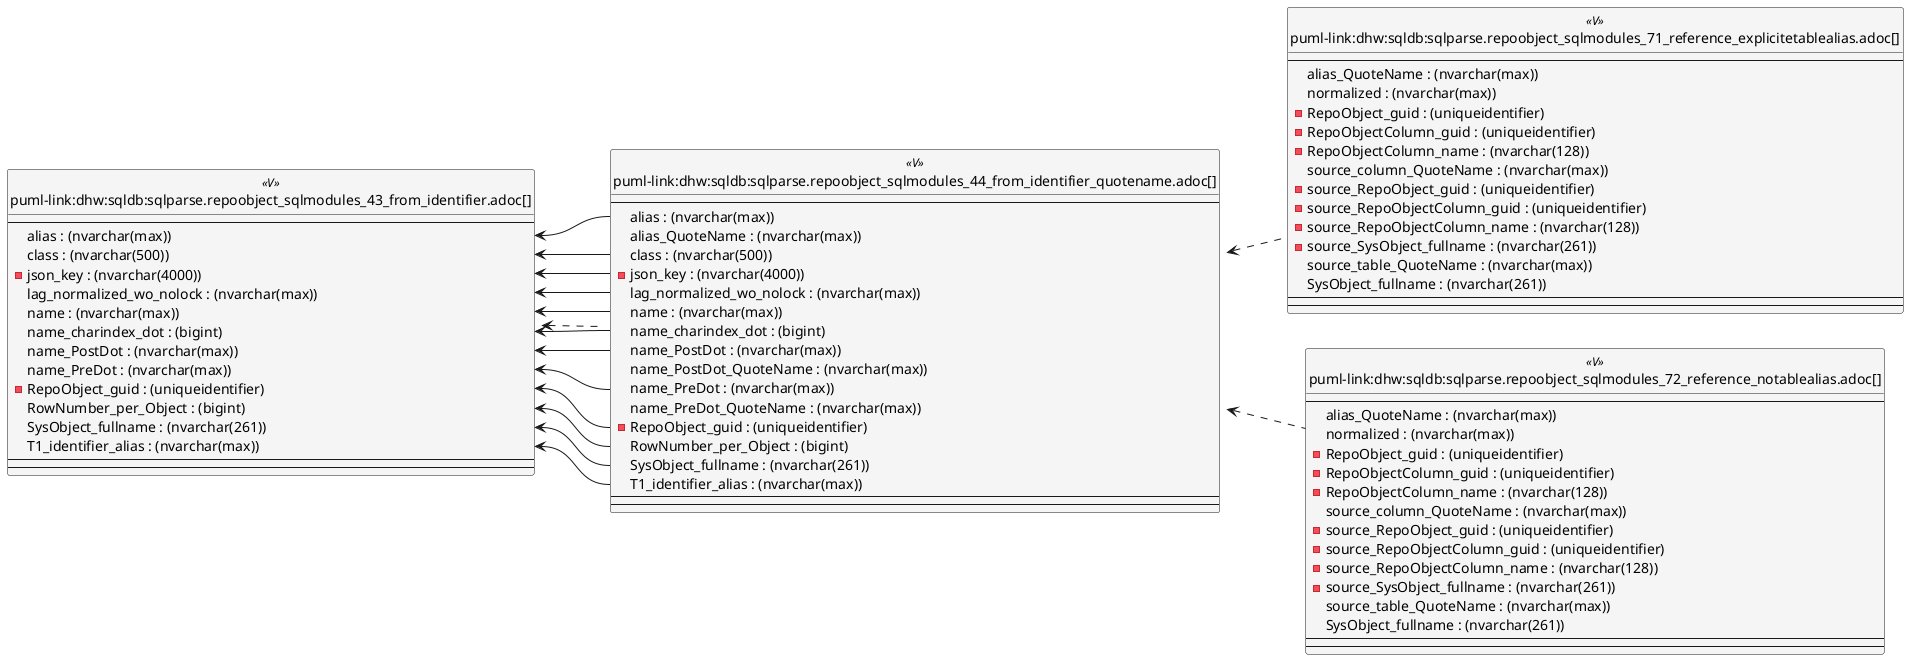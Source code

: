 @startuml
left to right direction
'top to bottom direction
hide circle
'avoide "." issues:
set namespaceSeparator none


skinparam class {
  BackgroundColor White
  BackgroundColor<<FN>> Yellow
  BackgroundColor<<FS>> Yellow
  BackgroundColor<<FT>> LightGray
  BackgroundColor<<IF>> Yellow
  BackgroundColor<<IS>> Yellow
  BackgroundColor<<P>> Aqua
  BackgroundColor<<PC>> Aqua
  BackgroundColor<<SN>> Yellow
  BackgroundColor<<SO>> SlateBlue
  BackgroundColor<<TF>> LightGray
  BackgroundColor<<TR>> Tomato
  BackgroundColor<<U>> White
  BackgroundColor<<V>> WhiteSmoke
  BackgroundColor<<X>> Aqua
  BackgroundColor<<external>> AliceBlue
}


entity "puml-link:dhw:sqldb:sqlparse.repoobject_sqlmodules_43_from_identifier.adoc[]" as sqlparse.RepoObject_SqlModules_43_from_Identifier << V >> {
  --
  alias : (nvarchar(max))
  class : (nvarchar(500))
  - json_key : (nvarchar(4000))
  lag_normalized_wo_nolock : (nvarchar(max))
  name : (nvarchar(max))
  name_charindex_dot : (bigint)
  name_PostDot : (nvarchar(max))
  name_PreDot : (nvarchar(max))
  - RepoObject_guid : (uniqueidentifier)
  RowNumber_per_Object : (bigint)
  SysObject_fullname : (nvarchar(261))
  T1_identifier_alias : (nvarchar(max))
  --
  --
}

entity "puml-link:dhw:sqldb:sqlparse.repoobject_sqlmodules_44_from_identifier_quotename.adoc[]" as sqlparse.RepoObject_SqlModules_44_from_Identifier_QuoteName << V >> {
  --
  alias : (nvarchar(max))
  alias_QuoteName : (nvarchar(max))
  class : (nvarchar(500))
  - json_key : (nvarchar(4000))
  lag_normalized_wo_nolock : (nvarchar(max))
  name : (nvarchar(max))
  name_charindex_dot : (bigint)
  name_PostDot : (nvarchar(max))
  name_PostDot_QuoteName : (nvarchar(max))
  name_PreDot : (nvarchar(max))
  name_PreDot_QuoteName : (nvarchar(max))
  - RepoObject_guid : (uniqueidentifier)
  RowNumber_per_Object : (bigint)
  SysObject_fullname : (nvarchar(261))
  T1_identifier_alias : (nvarchar(max))
  --
  --
}

entity "puml-link:dhw:sqldb:sqlparse.repoobject_sqlmodules_71_reference_explicitetablealias.adoc[]" as sqlparse.RepoObject_SqlModules_71_reference_ExpliciteTableAlias << V >> {
  --
  alias_QuoteName : (nvarchar(max))
  normalized : (nvarchar(max))
  - RepoObject_guid : (uniqueidentifier)
  - RepoObjectColumn_guid : (uniqueidentifier)
  - RepoObjectColumn_name : (nvarchar(128))
  source_column_QuoteName : (nvarchar(max))
  - source_RepoObject_guid : (uniqueidentifier)
  - source_RepoObjectColumn_guid : (uniqueidentifier)
  - source_RepoObjectColumn_name : (nvarchar(128))
  - source_SysObject_fullname : (nvarchar(261))
  source_table_QuoteName : (nvarchar(max))
  SysObject_fullname : (nvarchar(261))
  --
  --
}

entity "puml-link:dhw:sqldb:sqlparse.repoobject_sqlmodules_72_reference_notablealias.adoc[]" as sqlparse.RepoObject_SqlModules_72_reference_NoTableAlias << V >> {
  --
  alias_QuoteName : (nvarchar(max))
  normalized : (nvarchar(max))
  - RepoObject_guid : (uniqueidentifier)
  - RepoObjectColumn_guid : (uniqueidentifier)
  - RepoObjectColumn_name : (nvarchar(128))
  source_column_QuoteName : (nvarchar(max))
  - source_RepoObject_guid : (uniqueidentifier)
  - source_RepoObjectColumn_guid : (uniqueidentifier)
  - source_RepoObjectColumn_name : (nvarchar(128))
  - source_SysObject_fullname : (nvarchar(261))
  source_table_QuoteName : (nvarchar(max))
  SysObject_fullname : (nvarchar(261))
  --
  --
}

sqlparse.RepoObject_SqlModules_43_from_Identifier <.. sqlparse.RepoObject_SqlModules_44_from_Identifier_QuoteName
sqlparse.RepoObject_SqlModules_44_from_Identifier_QuoteName <.. sqlparse.RepoObject_SqlModules_71_reference_ExpliciteTableAlias
sqlparse.RepoObject_SqlModules_44_from_Identifier_QuoteName <.. sqlparse.RepoObject_SqlModules_72_reference_NoTableAlias
"sqlparse.RepoObject_SqlModules_43_from_Identifier::alias" <-- "sqlparse.RepoObject_SqlModules_44_from_Identifier_QuoteName::alias"
"sqlparse.RepoObject_SqlModules_43_from_Identifier::class" <-- "sqlparse.RepoObject_SqlModules_44_from_Identifier_QuoteName::class"
"sqlparse.RepoObject_SqlModules_43_from_Identifier::json_key" <-- "sqlparse.RepoObject_SqlModules_44_from_Identifier_QuoteName::json_key"
"sqlparse.RepoObject_SqlModules_43_from_Identifier::lag_normalized_wo_nolock" <-- "sqlparse.RepoObject_SqlModules_44_from_Identifier_QuoteName::lag_normalized_wo_nolock"
"sqlparse.RepoObject_SqlModules_43_from_Identifier::name" <-- "sqlparse.RepoObject_SqlModules_44_from_Identifier_QuoteName::name"
"sqlparse.RepoObject_SqlModules_43_from_Identifier::name_charindex_dot" <-- "sqlparse.RepoObject_SqlModules_44_from_Identifier_QuoteName::name_charindex_dot"
"sqlparse.RepoObject_SqlModules_43_from_Identifier::name_PostDot" <-- "sqlparse.RepoObject_SqlModules_44_from_Identifier_QuoteName::name_PostDot"
"sqlparse.RepoObject_SqlModules_43_from_Identifier::name_PreDot" <-- "sqlparse.RepoObject_SqlModules_44_from_Identifier_QuoteName::name_PreDot"
"sqlparse.RepoObject_SqlModules_43_from_Identifier::RepoObject_guid" <-- "sqlparse.RepoObject_SqlModules_44_from_Identifier_QuoteName::RepoObject_guid"
"sqlparse.RepoObject_SqlModules_43_from_Identifier::RowNumber_per_Object" <-- "sqlparse.RepoObject_SqlModules_44_from_Identifier_QuoteName::RowNumber_per_Object"
"sqlparse.RepoObject_SqlModules_43_from_Identifier::SysObject_fullname" <-- "sqlparse.RepoObject_SqlModules_44_from_Identifier_QuoteName::SysObject_fullname"
"sqlparse.RepoObject_SqlModules_43_from_Identifier::T1_identifier_alias" <-- "sqlparse.RepoObject_SqlModules_44_from_Identifier_QuoteName::T1_identifier_alias"
@enduml

